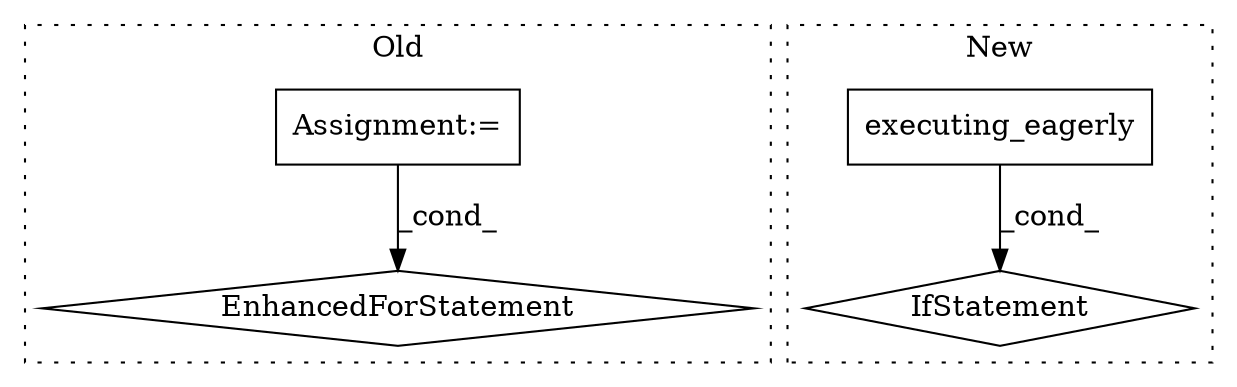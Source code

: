 digraph G {
subgraph cluster0 {
1 [label="EnhancedForStatement" a="70" s="2693,2763" l="53,2" shape="diamond"];
4 [label="Assignment:=" a="7" s="2693,2763" l="53,2" shape="box"];
label = "Old";
style="dotted";
}
subgraph cluster1 {
2 [label="executing_eagerly" a="32" s="3547" l="19" shape="box"];
3 [label="IfStatement" a="25" s="3566" l="3" shape="diamond"];
label = "New";
style="dotted";
}
2 -> 3 [label="_cond_"];
4 -> 1 [label="_cond_"];
}